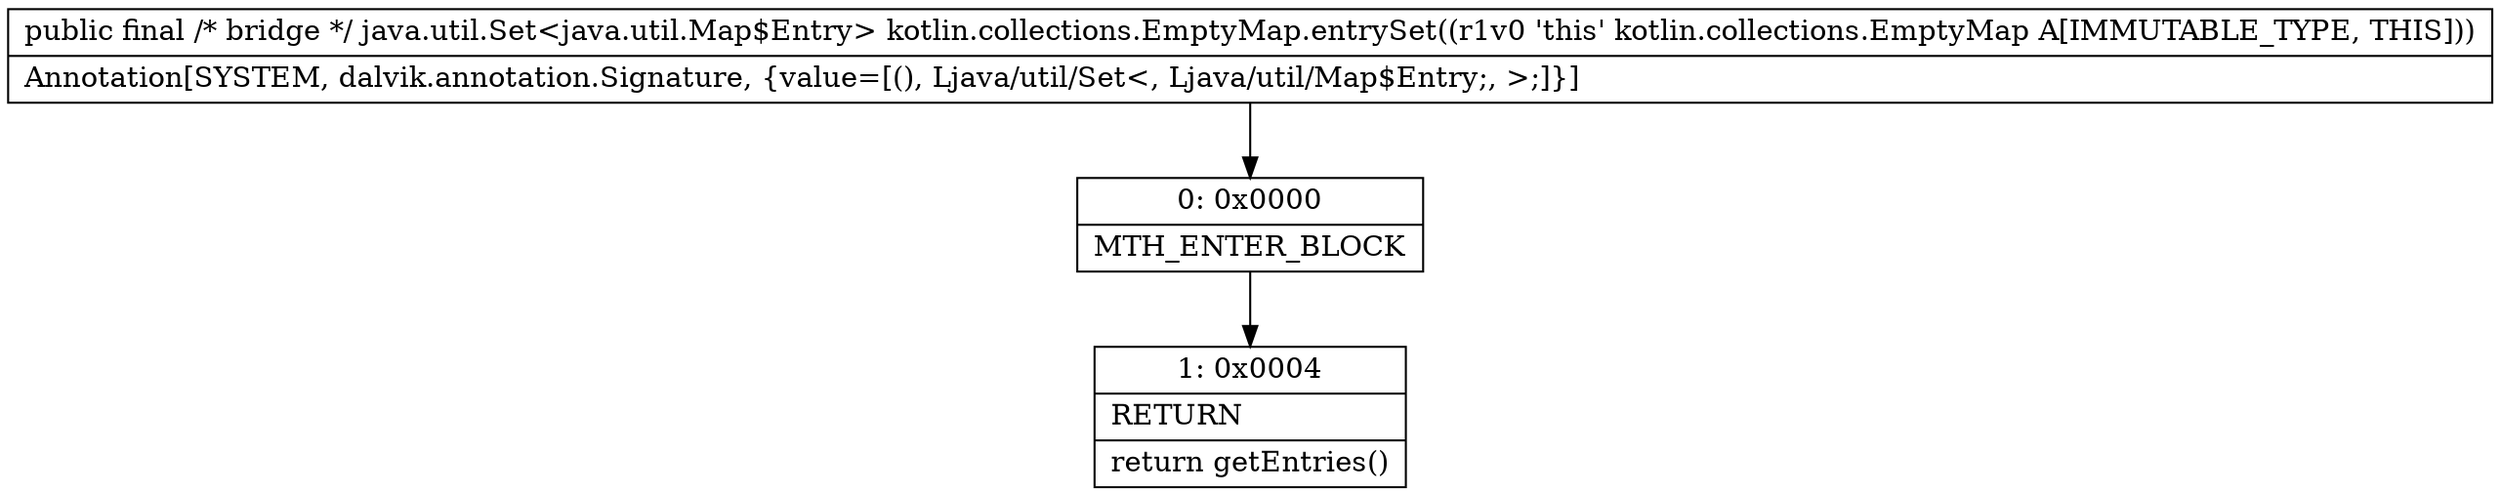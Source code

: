 digraph "CFG forkotlin.collections.EmptyMap.entrySet()Ljava\/util\/Set;" {
Node_0 [shape=record,label="{0\:\ 0x0000|MTH_ENTER_BLOCK\l}"];
Node_1 [shape=record,label="{1\:\ 0x0004|RETURN\l|return getEntries()\l}"];
MethodNode[shape=record,label="{public final \/* bridge *\/ java.util.Set\<java.util.Map$Entry\> kotlin.collections.EmptyMap.entrySet((r1v0 'this' kotlin.collections.EmptyMap A[IMMUTABLE_TYPE, THIS]))  | Annotation[SYSTEM, dalvik.annotation.Signature, \{value=[(), Ljava\/util\/Set\<, Ljava\/util\/Map$Entry;, \>;]\}]\l}"];
MethodNode -> Node_0;
Node_0 -> Node_1;
}

